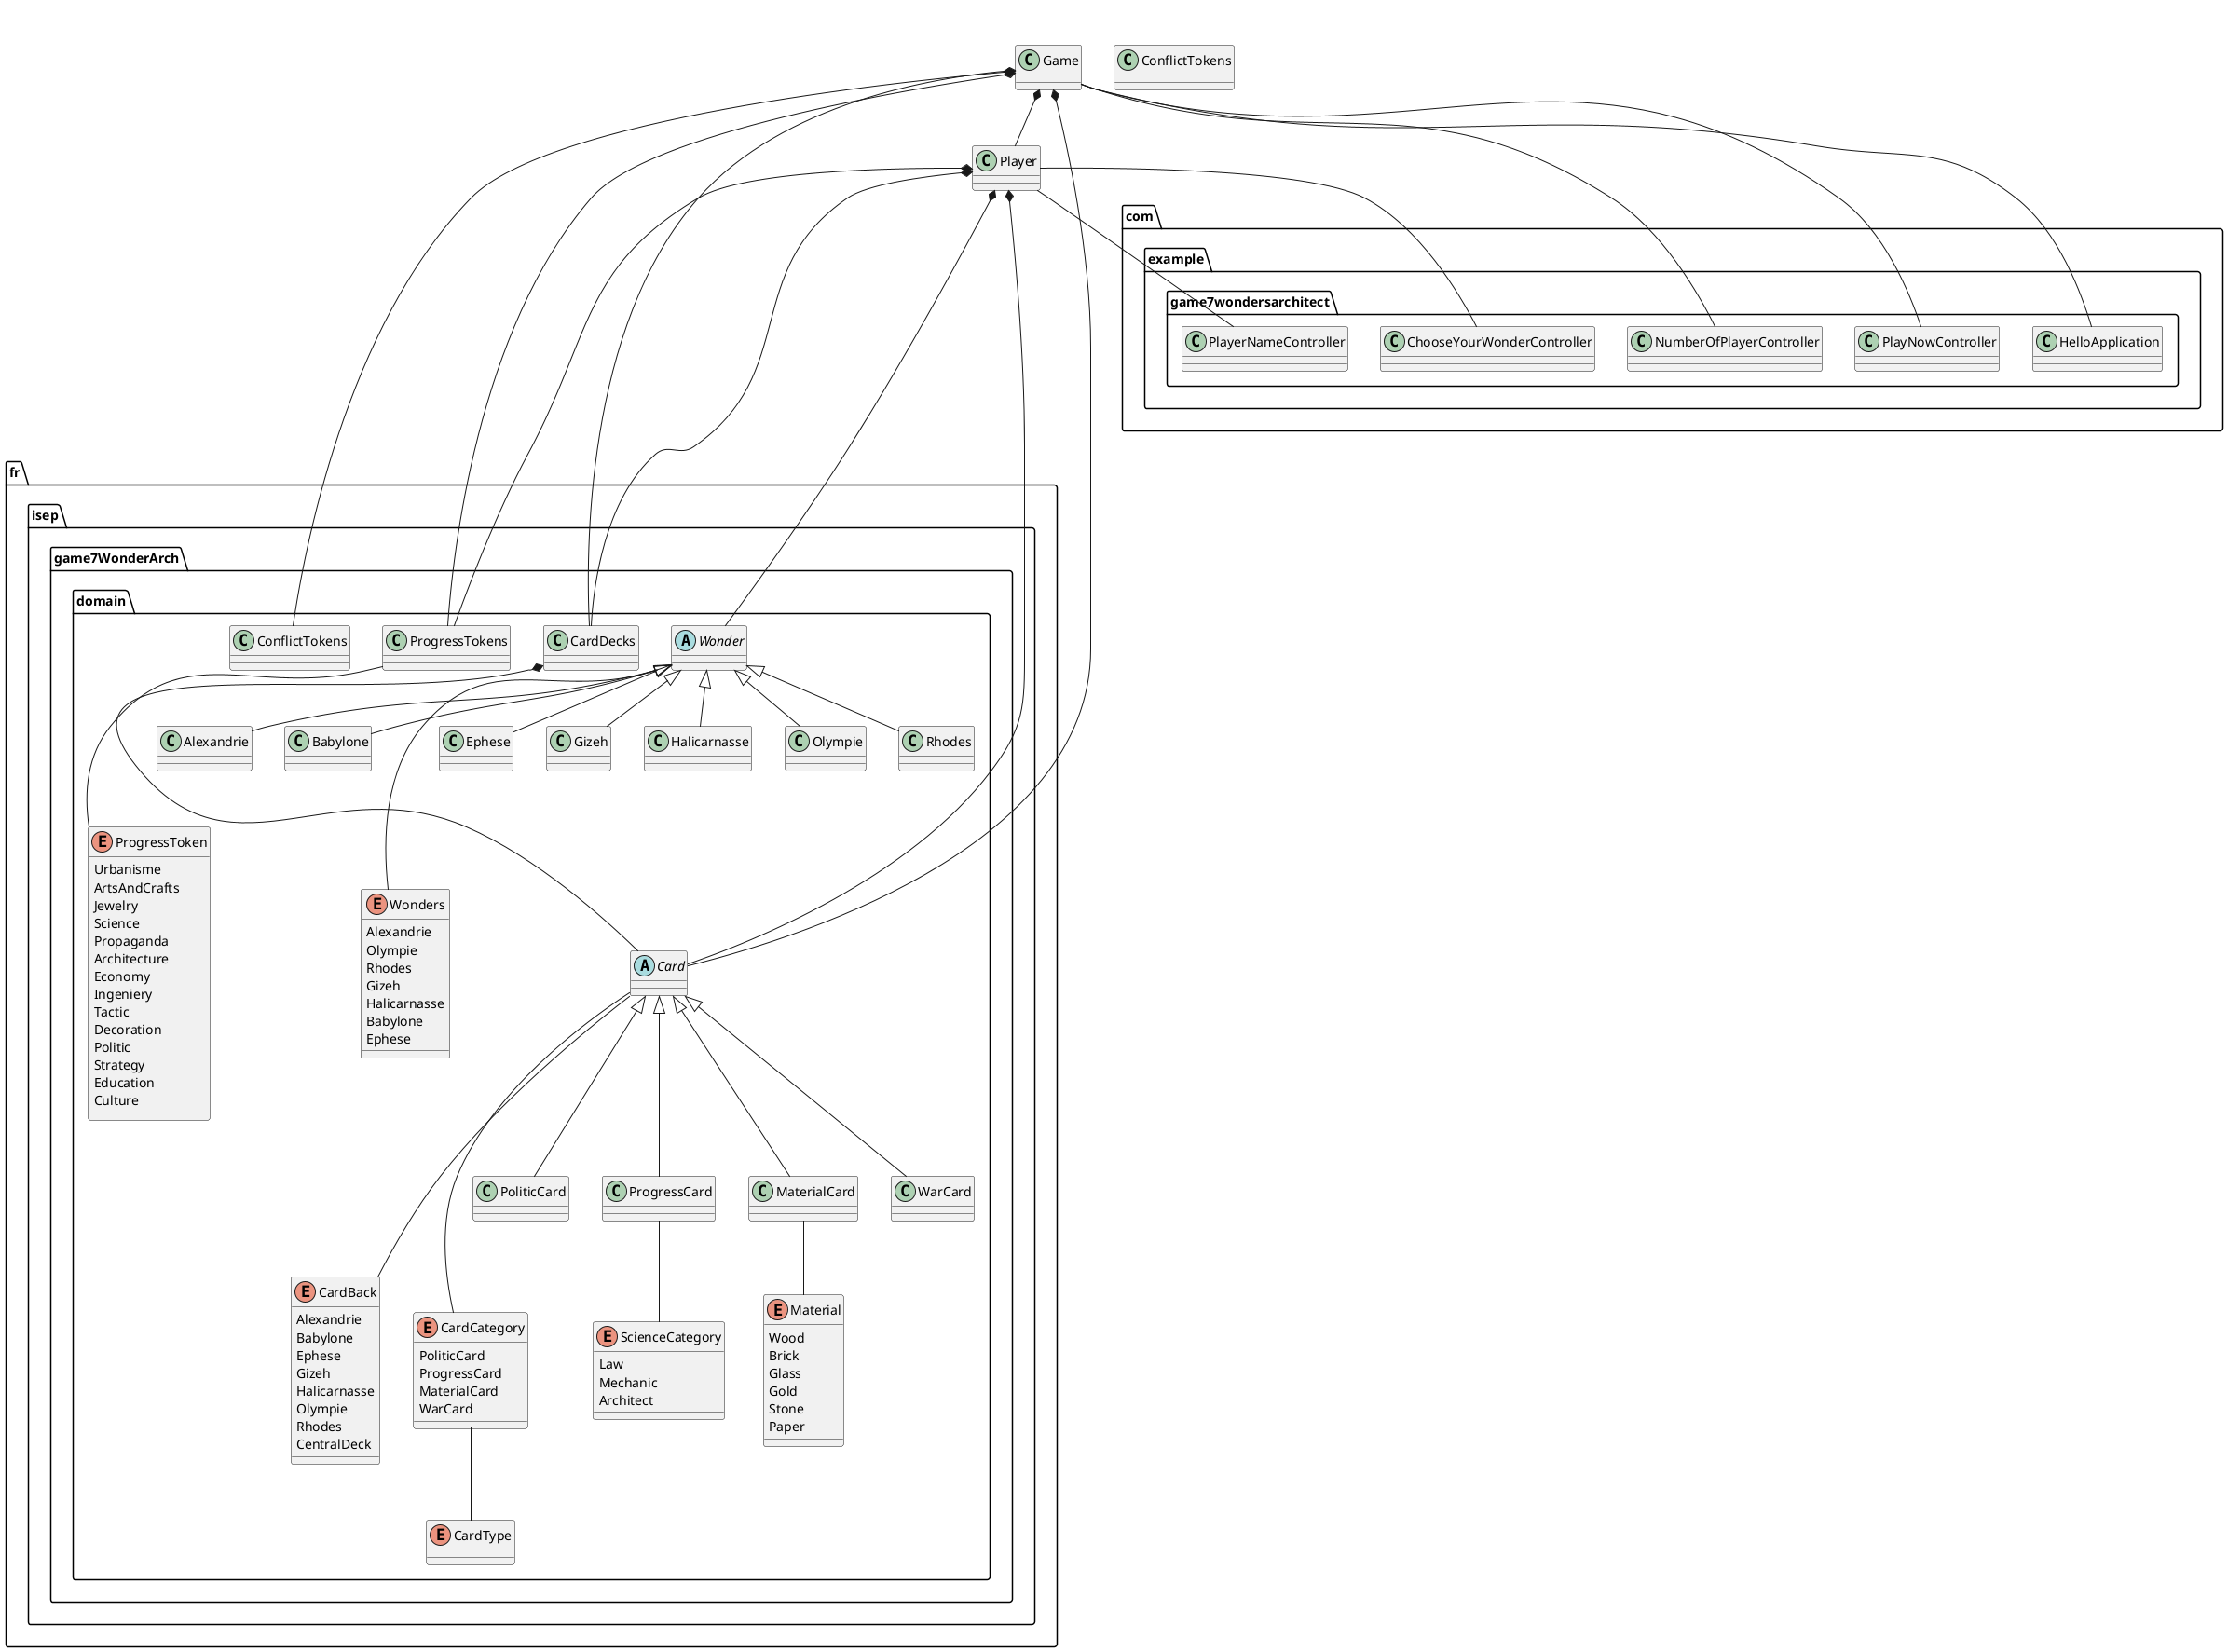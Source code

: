 @startuml
'https://plantuml.com/class-diagram



class Game
class Player


package fr.isep.game7WonderArch.domain {
enum Wonders {
Alexandrie
Olympie
Rhodes
Gizeh
Halicarnasse
Babylone
Ephese
}
abstract Wonder
abstract Card
enum CardBack {
Alexandrie
Babylone
Ephese
Gizeh
Halicarnasse
Olympie
Rhodes
CentralDeck
}
enum CardCategory{
PoliticCard
ProgressCard
MaterialCard
WarCard
}
class CardDecks
enum CardType
enum Material{
Wood
Brick
Glass
Gold
Stone
Paper
}
enum ProgressToken {
Urbanisme
ArtsAndCrafts
Jewelry
Science
Propaganda
Architecture
Economy
Ingeniery
Tactic
Decoration
Politic
Strategy
Education
Culture
}
class ProgressTokens
enum ScienceCategory {
Law
Mechanic
Architect
}
class PoliticCard
class ProgressCard
class MaterialCard
class WarCard

class Alexandrie
class Babylone
class Ephese
class Gizeh
class Halicarnasse
class Olympie
class Rhodes


Card <|-- ProgressCard
Card <|-- MaterialCard
Card <|-- PoliticCard
Card <|-- WarCard
Wonder --- Wonders
Card --- CardBack
Card --- CardCategory
CardCategory -- CardType

Wonder <|-- Alexandrie
Wonder <|-- Babylone
Wonder <|-- Ephese
Wonder <|-- Gizeh
Wonder <|-- Halicarnasse
Wonder <|-- Olympie
Wonder <|-- Rhodes

Player *-- Card
Player *---- Wonder
Game *--- ConflictTokens
}
Game *-- Player
Game *-- Card
Game *-- ProgressTokens
Player *-- ProgressTokens
CardDecks *--- Card
Player *-- CardDecks
Game *-- CardDecks
ProgressTokens --- ProgressToken
MaterialCard -- Material
ProgressCard -- ScienceCategory

class ConflictTokens



package com.example.game7wondersarchitect {
class HelloApplication
class ChooseYourWonderController
class NumberOfPlayerController
class PlayerNameController
class PlayNowController

Game -- PlayNowController
Player -- PlayerNameController
Game --- NumberOfPlayerController
Player -- ChooseYourWonderController
HelloApplication -- Game


}




@enduml